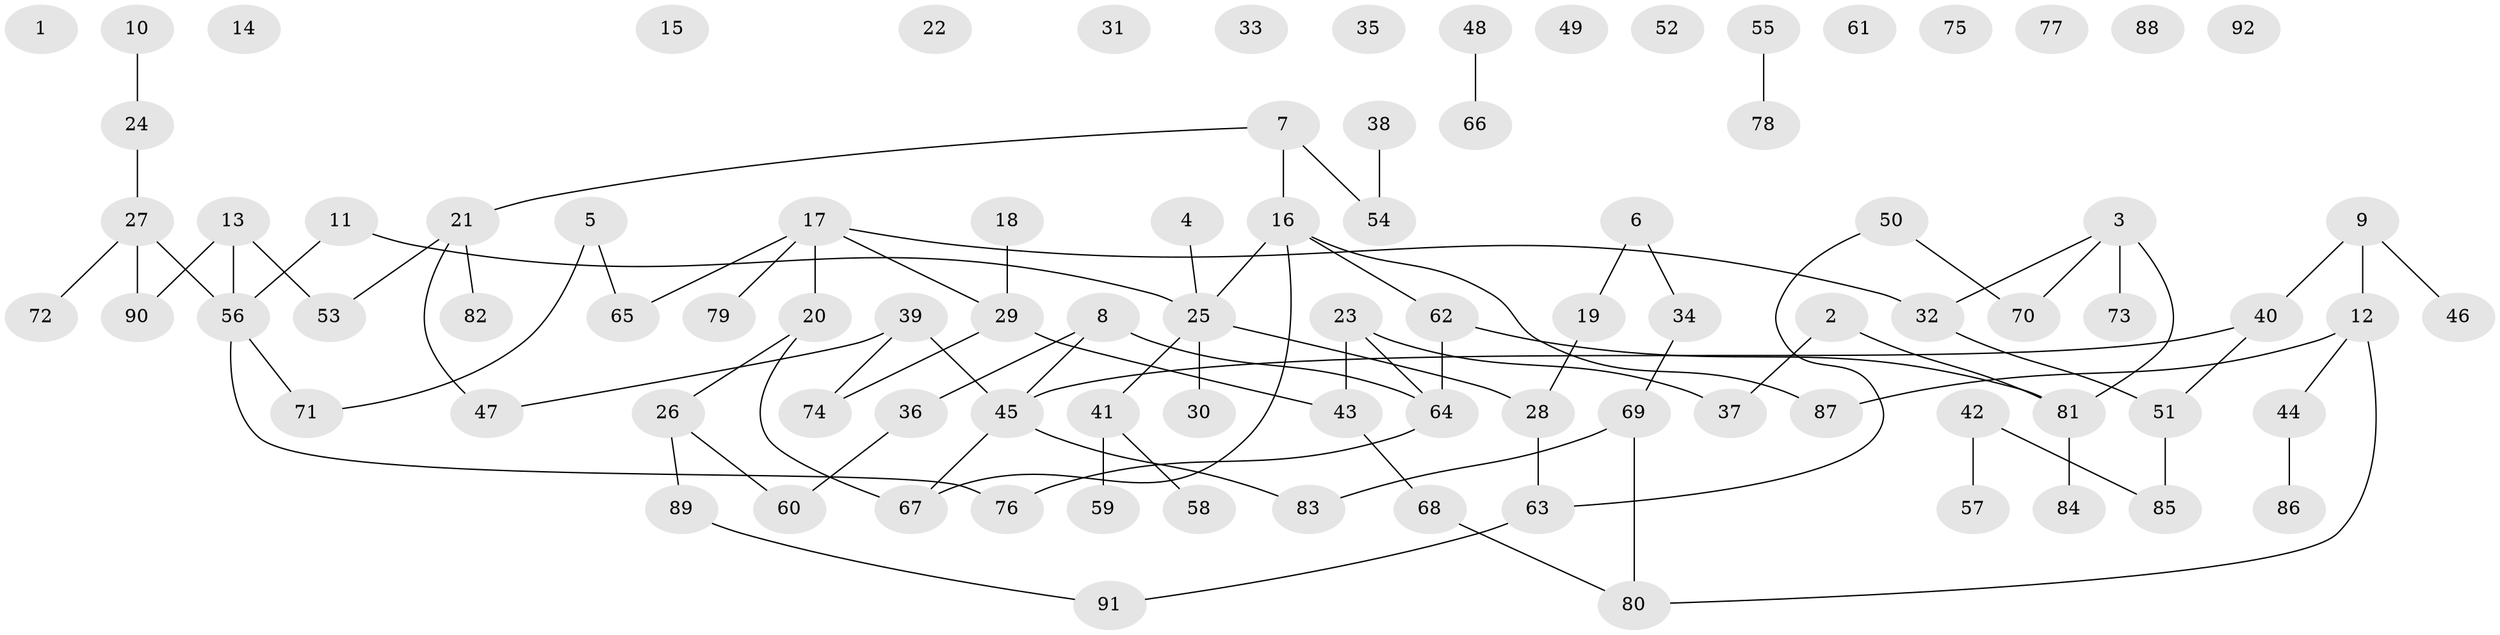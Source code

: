 // Generated by graph-tools (version 1.1) at 2025/00/03/09/25 03:00:50]
// undirected, 92 vertices, 93 edges
graph export_dot {
graph [start="1"]
  node [color=gray90,style=filled];
  1;
  2;
  3;
  4;
  5;
  6;
  7;
  8;
  9;
  10;
  11;
  12;
  13;
  14;
  15;
  16;
  17;
  18;
  19;
  20;
  21;
  22;
  23;
  24;
  25;
  26;
  27;
  28;
  29;
  30;
  31;
  32;
  33;
  34;
  35;
  36;
  37;
  38;
  39;
  40;
  41;
  42;
  43;
  44;
  45;
  46;
  47;
  48;
  49;
  50;
  51;
  52;
  53;
  54;
  55;
  56;
  57;
  58;
  59;
  60;
  61;
  62;
  63;
  64;
  65;
  66;
  67;
  68;
  69;
  70;
  71;
  72;
  73;
  74;
  75;
  76;
  77;
  78;
  79;
  80;
  81;
  82;
  83;
  84;
  85;
  86;
  87;
  88;
  89;
  90;
  91;
  92;
  2 -- 37;
  2 -- 81;
  3 -- 32;
  3 -- 70;
  3 -- 73;
  3 -- 81;
  4 -- 25;
  5 -- 65;
  5 -- 71;
  6 -- 19;
  6 -- 34;
  7 -- 16;
  7 -- 21;
  7 -- 54;
  8 -- 36;
  8 -- 45;
  8 -- 64;
  9 -- 12;
  9 -- 40;
  9 -- 46;
  10 -- 24;
  11 -- 25;
  11 -- 56;
  12 -- 44;
  12 -- 80;
  12 -- 87;
  13 -- 53;
  13 -- 56;
  13 -- 90;
  16 -- 25;
  16 -- 62;
  16 -- 67;
  16 -- 87;
  17 -- 20;
  17 -- 29;
  17 -- 32;
  17 -- 65;
  17 -- 79;
  18 -- 29;
  19 -- 28;
  20 -- 26;
  20 -- 67;
  21 -- 47;
  21 -- 53;
  21 -- 82;
  23 -- 37;
  23 -- 43;
  23 -- 64;
  24 -- 27;
  25 -- 28;
  25 -- 30;
  25 -- 41;
  26 -- 60;
  26 -- 89;
  27 -- 56;
  27 -- 72;
  27 -- 90;
  28 -- 63;
  29 -- 43;
  29 -- 74;
  32 -- 51;
  34 -- 69;
  36 -- 60;
  38 -- 54;
  39 -- 45;
  39 -- 47;
  39 -- 74;
  40 -- 45;
  40 -- 51;
  41 -- 58;
  41 -- 59;
  42 -- 57;
  42 -- 85;
  43 -- 68;
  44 -- 86;
  45 -- 67;
  45 -- 83;
  48 -- 66;
  50 -- 63;
  50 -- 70;
  51 -- 85;
  55 -- 78;
  56 -- 71;
  56 -- 76;
  62 -- 64;
  62 -- 81;
  63 -- 91;
  64 -- 76;
  68 -- 80;
  69 -- 80;
  69 -- 83;
  81 -- 84;
  89 -- 91;
}
